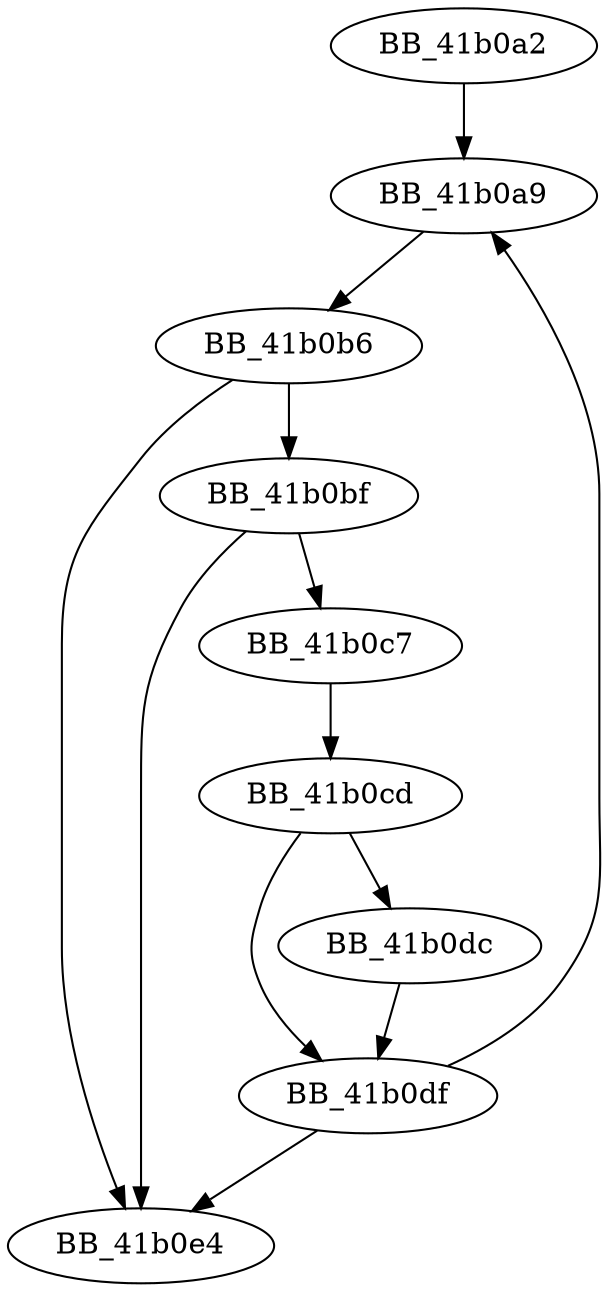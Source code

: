 DiGraph __calloc_crt{
BB_41b0a2->BB_41b0a9
BB_41b0a9->BB_41b0b6
BB_41b0b6->BB_41b0bf
BB_41b0b6->BB_41b0e4
BB_41b0bf->BB_41b0c7
BB_41b0bf->BB_41b0e4
BB_41b0c7->BB_41b0cd
BB_41b0cd->BB_41b0dc
BB_41b0cd->BB_41b0df
BB_41b0dc->BB_41b0df
BB_41b0df->BB_41b0a9
BB_41b0df->BB_41b0e4
}
